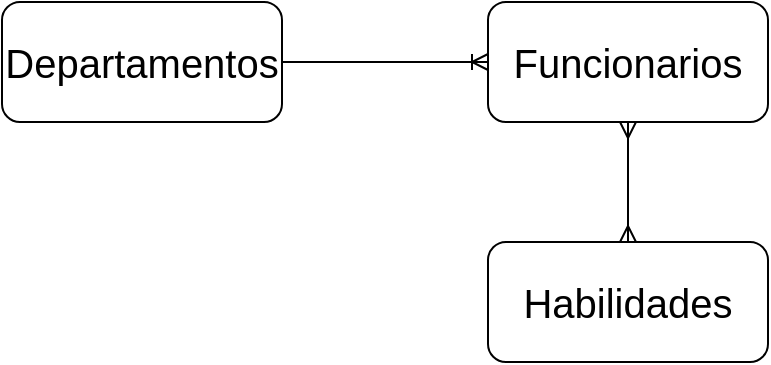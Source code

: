 <mxfile version="10.9.5" type="device"><diagram id="qKecgi6p3RDuExs6gXLt" name="Conceitual"><mxGraphModel dx="926" dy="628" grid="1" gridSize="10" guides="1" tooltips="1" connect="1" arrows="1" fold="1" page="1" pageScale="1" pageWidth="827" pageHeight="1169" math="0" shadow="0"><root><mxCell id="0"/><mxCell id="1" parent="0"/><mxCell id="idDukAFtXvPSmSfZg3uO-1" value="Funcionarios" style="rounded=1;whiteSpace=wrap;html=1;fontSize=20;" vertex="1" parent="1"><mxGeometry x="343" width="140" height="60" as="geometry"/></mxCell><mxCell id="idDukAFtXvPSmSfZg3uO-2" value="Departamentos" style="rounded=1;whiteSpace=wrap;html=1;fontSize=20;direction=east;" vertex="1" parent="1"><mxGeometry x="100" width="140" height="60" as="geometry"/></mxCell><mxCell id="idDukAFtXvPSmSfZg3uO-3" value="Habilidades&lt;br&gt;" style="rounded=1;whiteSpace=wrap;html=1;fontSize=20;direction=east;" vertex="1" parent="1"><mxGeometry x="343" y="120" width="140" height="60" as="geometry"/></mxCell><mxCell id="idDukAFtXvPSmSfZg3uO-5" value="" style="edgeStyle=entityRelationEdgeStyle;fontSize=12;html=1;endArrow=ERoneToMany;exitX=1;exitY=0.5;exitDx=0;exitDy=0;" edge="1" parent="1" source="idDukAFtXvPSmSfZg3uO-2" target="idDukAFtXvPSmSfZg3uO-1"><mxGeometry width="100" height="100" relative="1" as="geometry"><mxPoint x="190" y="250" as="sourcePoint"/><mxPoint x="290" y="150" as="targetPoint"/></mxGeometry></mxCell><mxCell id="idDukAFtXvPSmSfZg3uO-6" value="" style="fontSize=12;html=1;endArrow=ERmany;startArrow=ERmany;entryX=0.5;entryY=1;entryDx=0;entryDy=0;exitX=0.5;exitY=0;exitDx=0;exitDy=0;" edge="1" parent="1" source="idDukAFtXvPSmSfZg3uO-3" target="idDukAFtXvPSmSfZg3uO-1"><mxGeometry width="100" height="100" relative="1" as="geometry"><mxPoint x="150" y="280" as="sourcePoint"/><mxPoint x="250" y="180" as="targetPoint"/></mxGeometry></mxCell></root></mxGraphModel></diagram><diagram id="S_pIdrqIhJbXUoWcSSP8" name="Logico"><mxGraphModel dx="926" dy="628" grid="1" gridSize="10" guides="1" tooltips="1" connect="1" arrows="1" fold="1" page="1" pageScale="1" pageWidth="827" pageHeight="1169" math="0" shadow="0"><root><mxCell id="xucJJTBEk1kFVCQDwUAY-0"/><mxCell id="xucJJTBEk1kFVCQDwUAY-1" parent="xucJJTBEk1kFVCQDwUAY-0"/><mxCell id="xucJJTBEk1kFVCQDwUAY-2" value="Departamentos" style="swimlane;fontStyle=0;childLayout=stackLayout;horizontal=1;startSize=26;fillColor=#e0e0e0;horizontalStack=0;resizeParent=1;resizeParentMax=0;resizeLast=0;collapsible=1;marginBottom=0;swimlaneFillColor=#ffffff;align=center;fontSize=14;" vertex="1" parent="xucJJTBEk1kFVCQDwUAY-1"><mxGeometry width="160" height="110" as="geometry"/></mxCell><mxCell id="xucJJTBEk1kFVCQDwUAY-3" value="IdDepartamento:&#10;int" style="shape=partialRectangle;top=0;left=0;right=0;bottom=0;align=left;verticalAlign=middle;fillColor=none;spacingLeft=60;spacingRight=4;overflow=hidden;rotatable=0;points=[[0,0.5],[1,0.5]];portConstraint=eastwest;dropTarget=0;fontStyle=5;fontSize=12;" vertex="1" parent="xucJJTBEk1kFVCQDwUAY-2"><mxGeometry y="26" width="160" height="44" as="geometry"/></mxCell><mxCell id="xucJJTBEk1kFVCQDwUAY-4" value="PK" style="shape=partialRectangle;fontStyle=1;top=0;left=0;bottom=0;fillColor=none;align=left;verticalAlign=middle;spacingLeft=4;spacingRight=4;overflow=hidden;rotatable=0;points=[];portConstraint=eastwest;part=1;fontSize=12;" vertex="1" connectable="0" parent="xucJJTBEk1kFVCQDwUAY-3"><mxGeometry width="56" height="44" as="geometry"/></mxCell><mxCell id="xucJJTBEk1kFVCQDwUAY-7" value="Departamento: &#10;varchar&#10;" style="shape=partialRectangle;top=0;left=0;right=0;bottom=0;align=left;verticalAlign=top;fillColor=none;spacingLeft=60;spacingRight=4;overflow=hidden;rotatable=0;points=[[0,0.5],[1,0.5]];portConstraint=eastwest;dropTarget=0;fontSize=12;" vertex="1" parent="xucJJTBEk1kFVCQDwUAY-2"><mxGeometry y="70" width="160" height="40" as="geometry"/></mxCell><mxCell id="xucJJTBEk1kFVCQDwUAY-8" value="" style="shape=partialRectangle;top=0;left=0;bottom=0;fillColor=none;align=left;verticalAlign=top;spacingLeft=4;spacingRight=4;overflow=hidden;rotatable=0;points=[];portConstraint=eastwest;part=1;fontSize=12;" vertex="1" connectable="0" parent="xucJJTBEk1kFVCQDwUAY-7"><mxGeometry width="56" height="40" as="geometry"/></mxCell><mxCell id="xucJJTBEk1kFVCQDwUAY-9" value="Habilidade" style="swimlane;fontStyle=0;childLayout=stackLayout;horizontal=1;startSize=26;fillColor=#e0e0e0;horizontalStack=0;resizeParent=1;resizeParentMax=0;resizeLast=0;collapsible=1;marginBottom=0;swimlaneFillColor=#ffffff;align=center;fontSize=14;" vertex="1" parent="xucJJTBEk1kFVCQDwUAY-1"><mxGeometry x="220" width="160" height="110" as="geometry"/></mxCell><mxCell id="xucJJTBEk1kFVCQDwUAY-10" value="IdHabilidade:&#10;int" style="shape=partialRectangle;top=0;left=0;right=0;bottom=0;align=left;verticalAlign=middle;fillColor=none;spacingLeft=60;spacingRight=4;overflow=hidden;rotatable=0;points=[[0,0.5],[1,0.5]];portConstraint=eastwest;dropTarget=0;fontStyle=5;fontSize=12;" vertex="1" parent="xucJJTBEk1kFVCQDwUAY-9"><mxGeometry y="26" width="160" height="44" as="geometry"/></mxCell><mxCell id="xucJJTBEk1kFVCQDwUAY-11" value="PK" style="shape=partialRectangle;fontStyle=1;top=0;left=0;bottom=0;fillColor=none;align=left;verticalAlign=middle;spacingLeft=4;spacingRight=4;overflow=hidden;rotatable=0;points=[];portConstraint=eastwest;part=1;fontSize=12;" vertex="1" connectable="0" parent="xucJJTBEk1kFVCQDwUAY-10"><mxGeometry width="56" height="44" as="geometry"/></mxCell><mxCell id="xucJJTBEk1kFVCQDwUAY-12" value="Habilidade: &#10;varchar&#10;" style="shape=partialRectangle;top=0;left=0;right=0;bottom=0;align=left;verticalAlign=top;fillColor=none;spacingLeft=60;spacingRight=4;overflow=hidden;rotatable=0;points=[[0,0.5],[1,0.5]];portConstraint=eastwest;dropTarget=0;fontSize=12;" vertex="1" parent="xucJJTBEk1kFVCQDwUAY-9"><mxGeometry y="70" width="160" height="40" as="geometry"/></mxCell><mxCell id="xucJJTBEk1kFVCQDwUAY-13" value="" style="shape=partialRectangle;top=0;left=0;bottom=0;fillColor=none;align=left;verticalAlign=top;spacingLeft=4;spacingRight=4;overflow=hidden;rotatable=0;points=[];portConstraint=eastwest;part=1;fontSize=12;" vertex="1" connectable="0" parent="xucJJTBEk1kFVCQDwUAY-12"><mxGeometry width="56" height="40" as="geometry"/></mxCell><mxCell id="xucJJTBEk1kFVCQDwUAY-14" value="Funcionarios" style="swimlane;fontStyle=0;childLayout=stackLayout;horizontal=1;startSize=26;fillColor=#e0e0e0;horizontalStack=0;resizeParent=1;resizeParentMax=0;resizeLast=0;collapsible=1;marginBottom=0;swimlaneFillColor=#ffffff;align=center;fontSize=14;" vertex="1" parent="xucJJTBEk1kFVCQDwUAY-1"><mxGeometry x="520" width="160" height="162" as="geometry"/></mxCell><mxCell id="xucJJTBEk1kFVCQDwUAY-15" value="" style="shape=partialRectangle;top=0;left=0;right=0;bottom=0;align=left;verticalAlign=middle;fillColor=none;spacingLeft=60;spacingRight=4;overflow=hidden;rotatable=0;points=[[0,0.5],[1,0.5]];portConstraint=eastwest;dropTarget=0;fontStyle=5;fontSize=12;" vertex="1" parent="xucJJTBEk1kFVCQDwUAY-14"><mxGeometry y="26" width="160" height="44" as="geometry"/></mxCell><mxCell id="xucJJTBEk1kFVCQDwUAY-16" value="PK" style="shape=partialRectangle;fontStyle=1;top=0;left=0;bottom=0;fillColor=none;align=left;verticalAlign=middle;spacingLeft=4;spacingRight=4;overflow=hidden;rotatable=0;points=[];portConstraint=eastwest;part=1;fontSize=12;" vertex="1" connectable="0" parent="xucJJTBEk1kFVCQDwUAY-15"><mxGeometry width="56" height="44" as="geometry"/></mxCell><mxCell id="xucJJTBEk1kFVCQDwUAY-17" value="IdDepartamento:&#10;int" style="shape=partialRectangle;top=0;left=0;right=0;bottom=1;align=left;verticalAlign=middle;fillColor=none;spacingLeft=60;spacingRight=4;overflow=hidden;rotatable=0;points=[[0,0.5],[1,0.5]];portConstraint=eastwest;dropTarget=0;fontStyle=5;fontSize=12;" vertex="1" parent="xucJJTBEk1kFVCQDwUAY-14"><mxGeometry y="70" width="160" height="40" as="geometry"/></mxCell><mxCell id="xucJJTBEk1kFVCQDwUAY-18" value="FK" style="shape=partialRectangle;fontStyle=1;top=0;left=0;bottom=0;fillColor=none;align=left;verticalAlign=middle;spacingLeft=4;spacingRight=4;overflow=hidden;rotatable=0;points=[];portConstraint=eastwest;part=1;fontSize=12;" vertex="1" connectable="0" parent="xucJJTBEk1kFVCQDwUAY-17"><mxGeometry width="56" height="40" as="geometry"/></mxCell><mxCell id="xucJJTBEk1kFVCQDwUAY-21" value="Nome: varchar" style="shape=partialRectangle;top=0;left=0;right=0;bottom=0;align=left;verticalAlign=top;fillColor=none;spacingLeft=60;spacingRight=4;overflow=hidden;rotatable=0;points=[[0,0.5],[1,0.5]];portConstraint=eastwest;dropTarget=0;fontSize=12;" vertex="1" parent="xucJJTBEk1kFVCQDwUAY-14"><mxGeometry y="110" width="160" height="26" as="geometry"/></mxCell><mxCell id="xucJJTBEk1kFVCQDwUAY-22" value="" style="shape=partialRectangle;fontStyle=1;top=0;left=0;bottom=0;fillColor=none;align=left;verticalAlign=top;spacingLeft=4;spacingRight=4;overflow=hidden;rotatable=0;points=[];portConstraint=eastwest;part=1;fontSize=12;" vertex="1" connectable="0" parent="xucJJTBEk1kFVCQDwUAY-21"><mxGeometry width="56" height="26" as="geometry"/></mxCell><mxCell id="xucJJTBEk1kFVCQDwUAY-19" value="Contato: int" style="shape=partialRectangle;top=0;left=0;right=0;bottom=0;align=left;verticalAlign=top;fillColor=none;spacingLeft=60;spacingRight=4;overflow=hidden;rotatable=0;points=[[0,0.5],[1,0.5]];portConstraint=eastwest;dropTarget=0;fontSize=12;" vertex="1" parent="xucJJTBEk1kFVCQDwUAY-14"><mxGeometry y="136" width="160" height="26" as="geometry"/></mxCell><mxCell id="xucJJTBEk1kFVCQDwUAY-20" value="" style="shape=partialRectangle;top=0;left=0;bottom=0;fillColor=none;align=left;verticalAlign=top;spacingLeft=4;spacingRight=4;overflow=hidden;rotatable=0;points=[];portConstraint=eastwest;part=1;fontSize=12;" vertex="1" connectable="0" parent="xucJJTBEk1kFVCQDwUAY-19"><mxGeometry width="56" height="26" as="geometry"/></mxCell><mxCell id="xucJJTBEk1kFVCQDwUAY-23" value="FuncionariosHabilidades" style="swimlane;fontStyle=0;childLayout=stackLayout;horizontal=1;startSize=26;fillColor=#e0e0e0;horizontalStack=0;resizeParent=1;resizeParentMax=0;resizeLast=0;collapsible=1;marginBottom=0;swimlaneFillColor=#ffffff;align=center;fontSize=14;" vertex="1" parent="xucJJTBEk1kFVCQDwUAY-1"><mxGeometry y="180" width="180" height="110" as="geometry"/></mxCell><mxCell id="xucJJTBEk1kFVCQDwUAY-24" value="IdFuncionarios:&#10;int" style="shape=partialRectangle;top=0;left=0;right=0;bottom=0;align=left;verticalAlign=middle;fillColor=none;spacingLeft=60;spacingRight=4;overflow=hidden;rotatable=0;points=[[0,0.5],[1,0.5]];portConstraint=eastwest;dropTarget=0;fontStyle=5;fontSize=12;" vertex="1" parent="xucJJTBEk1kFVCQDwUAY-23"><mxGeometry y="26" width="180" height="44" as="geometry"/></mxCell><mxCell id="xucJJTBEk1kFVCQDwUAY-25" value="FK1" style="shape=partialRectangle;fontStyle=1;top=0;left=0;bottom=0;fillColor=none;align=left;verticalAlign=middle;spacingLeft=4;spacingRight=4;overflow=hidden;rotatable=0;points=[];portConstraint=eastwest;part=1;fontSize=12;" vertex="1" connectable="0" parent="xucJJTBEk1kFVCQDwUAY-24"><mxGeometry width="56" height="44" as="geometry"/></mxCell><mxCell id="xucJJTBEk1kFVCQDwUAY-26" value="IdHabilidade:&#10;int" style="shape=partialRectangle;top=0;left=0;right=0;bottom=1;align=left;verticalAlign=middle;fillColor=none;spacingLeft=60;spacingRight=4;overflow=hidden;rotatable=0;points=[[0,0.5],[1,0.5]];portConstraint=eastwest;dropTarget=0;fontStyle=5;fontSize=12;" vertex="1" parent="xucJJTBEk1kFVCQDwUAY-23"><mxGeometry y="70" width="180" height="40" as="geometry"/></mxCell><mxCell id="xucJJTBEk1kFVCQDwUAY-27" value="FK2" style="shape=partialRectangle;fontStyle=1;top=0;left=0;bottom=0;fillColor=none;align=left;verticalAlign=middle;spacingLeft=4;spacingRight=4;overflow=hidden;rotatable=0;points=[];portConstraint=eastwest;part=1;fontSize=12;" vertex="1" connectable="0" parent="xucJJTBEk1kFVCQDwUAY-26"><mxGeometry width="56" height="40" as="geometry"/></mxCell></root></mxGraphModel></diagram></mxfile>